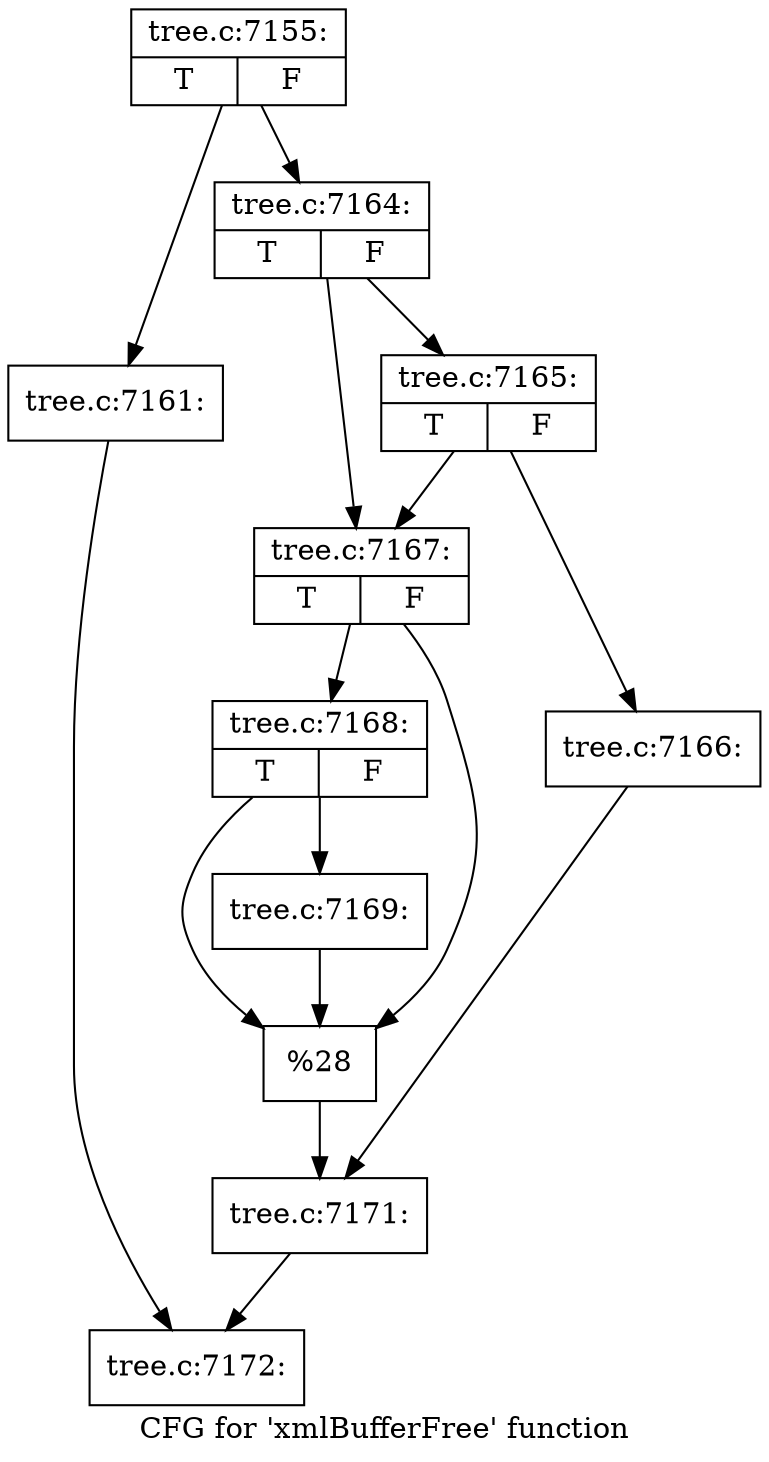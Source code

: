 digraph "CFG for 'xmlBufferFree' function" {
	label="CFG for 'xmlBufferFree' function";

	Node0x4676b00 [shape=record,label="{tree.c:7155:|{<s0>T|<s1>F}}"];
	Node0x4676b00 -> Node0x4676940;
	Node0x4676b00 -> Node0x4676990;
	Node0x4676940 [shape=record,label="{tree.c:7161:}"];
	Node0x4676940 -> Node0x4676e30;
	Node0x4676990 [shape=record,label="{tree.c:7164:|{<s0>T|<s1>F}}"];
	Node0x4676990 -> Node0x4674d20;
	Node0x4676990 -> Node0x4674cd0;
	Node0x4674d20 [shape=record,label="{tree.c:7165:|{<s0>T|<s1>F}}"];
	Node0x4674d20 -> Node0x4674c30;
	Node0x4674d20 -> Node0x4674cd0;
	Node0x4674c30 [shape=record,label="{tree.c:7166:}"];
	Node0x4674c30 -> Node0x4674c80;
	Node0x4674cd0 [shape=record,label="{tree.c:7167:|{<s0>T|<s1>F}}"];
	Node0x4674cd0 -> Node0x4678290;
	Node0x4674cd0 -> Node0x4678240;
	Node0x4678290 [shape=record,label="{tree.c:7168:|{<s0>T|<s1>F}}"];
	Node0x4678290 -> Node0x46781f0;
	Node0x4678290 -> Node0x4678240;
	Node0x46781f0 [shape=record,label="{tree.c:7169:}"];
	Node0x46781f0 -> Node0x4678240;
	Node0x4678240 [shape=record,label="{%28}"];
	Node0x4678240 -> Node0x4674c80;
	Node0x4674c80 [shape=record,label="{tree.c:7171:}"];
	Node0x4674c80 -> Node0x4676e30;
	Node0x4676e30 [shape=record,label="{tree.c:7172:}"];
}
